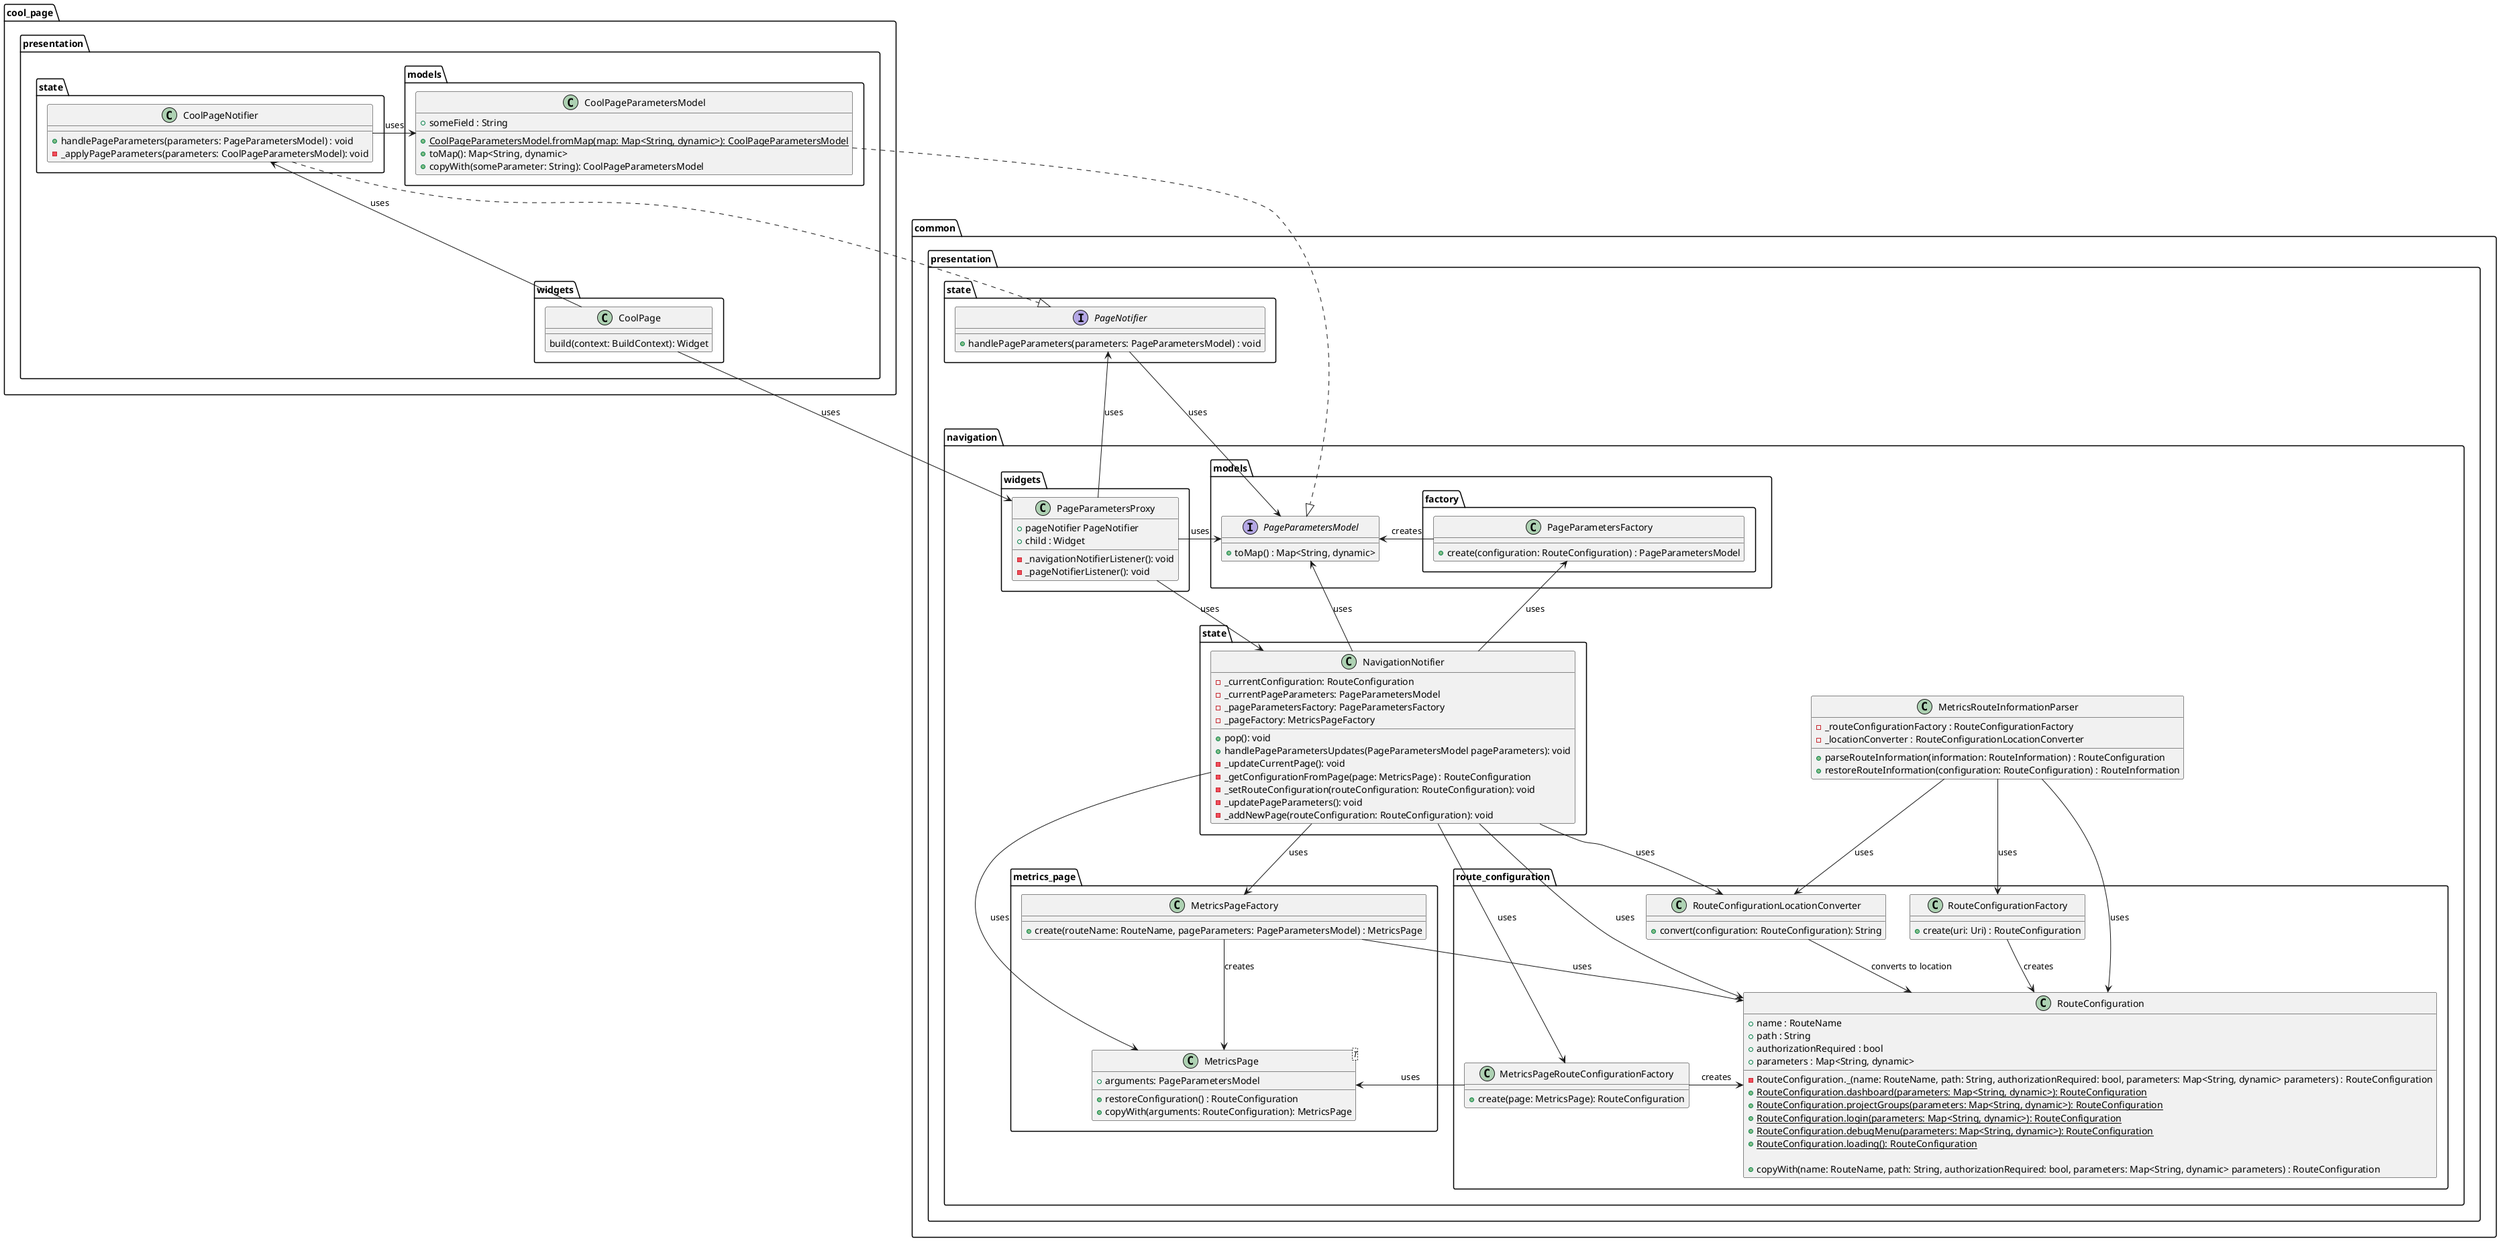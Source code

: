 @startuml deep_links_class_diagram
package common.presentation {
    package navigation {
        class MetricsRouteInformationParser {
            - _routeConfigurationFactory : RouteConfigurationFactory
            - _locationConverter : RouteConfigurationLocationConverter

            + parseRouteInformation(information: RouteInformation) : RouteConfiguration
            + restoreRouteInformation(configuration: RouteConfiguration) : RouteInformation
        }

        package metrics_page {
            class MetricsPage<T> {
                + arguments: PageParametersModel

                + restoreConfiguration() : RouteConfiguration
                + copyWith(arguments: RouteConfiguration): MetricsPage
            }

            class MetricsPageFactory {
                + create(routeName: RouteName, pageParameters: PageParametersModel) : MetricsPage
            }
        }

        package route_configuration {
            class RouteConfiguration {
                + name : RouteName
                + path : String
                + authorizationRequired : bool
                + parameters : Map<String, dynamic>

                - RouteConfiguration._(name: RouteName, path: String, authorizationRequired: bool, parameters: Map<String, dynamic> parameters) : RouteConfiguration
                + {static} RouteConfiguration.dashboard(parameters: Map<String, dynamic>): RouteConfiguration
                + {static} RouteConfiguration.projectGroups(parameters: Map<String, dynamic>): RouteConfiguration
                + {static} RouteConfiguration.login(parameters: Map<String, dynamic>): RouteConfiguration
                + {static} RouteConfiguration.debugMenu(parameters: Map<String, dynamic>): RouteConfiguration
                + {static} RouteConfiguration.loading(): RouteConfiguration

                + copyWith(name: RouteName, path: String, authorizationRequired: bool, parameters: Map<String, dynamic> parameters) : RouteConfiguration
            }

            class RouteConfigurationFactory {
                + create(uri: Uri) : RouteConfiguration
            }

            class RouteConfigurationLocationConverter {
                + convert(configuration: RouteConfiguration): String
            }

            class MetricsPageRouteConfigurationFactory {
                + create(page: MetricsPage): RouteConfiguration
            }
        }

        package state {
            class NavigationNotifier {
                - _currentConfiguration: RouteConfiguration
                - _currentPageParameters: PageParametersModel
                - _pageParametersFactory: PageParametersFactory
                - _pageFactory: MetricsPageFactory

                + pop(): void
                + handlePageParametersUpdates(PageParametersModel pageParameters): void
                - _updateCurrentPage(): void
                - _getConfigurationFromPage(page: MetricsPage) : RouteConfiguration
                - _setRouteConfiguration(routeConfiguration: RouteConfiguration): void
                - _updatePageParameters(): void
                - _addNewPage(routeConfiguration: RouteConfiguration): void
            }
        }

        package models {
            interface PageParametersModel {
                + toMap() : Map<String, dynamic>
            }

            package factory as page_parameters_factory {
                class PageParametersFactory {
                    + create(configuration: RouteConfiguration) : PageParametersModel
                }
            }
        }

        package widgets {
            class PageParametersProxy {
                + pageNotifier PageNotifier
                + child : Widget

                - _navigationNotifierListener(): void
                - _pageNotifierListener(): void
            }
        }
    }

    package state as common_state {
        interface PageNotifier {
            + handlePageParameters(parameters: PageParametersModel) : void
        }

    }
}

package cool_page.presentation {
    package models as cool_page_models {
        class CoolPageParametersModel {
            + someField : String

            + {static} CoolPageParametersModel.fromMap(map: Map<String, dynamic>): CoolPageParametersModel
            + toMap(): Map<String, dynamic>
            + copyWith(someParameter: String): CoolPageParametersModel
        }
    }

   package state as cool_page_state {
       class CoolPageNotifier {
           + handlePageParameters(parameters: PageParametersModel) : void
           - _applyPageParameters(parameters: CoolPageParametersModel): void
       }
   }

   package widgets as cool_page_widgets {
       class CoolPage {
           build(context: BuildContext): Widget
       }
   }
}

PageParametersProxy -up-> PageNotifier : uses
PageParametersProxy --> NavigationNotifier : uses
PageParametersProxy -right-> PageParametersModel : uses

PageNotifier --> PageParametersModel : uses

MetricsPageFactory --> MetricsPage : creates
MetricsPageFactory --> RouteConfiguration : uses

RouteConfigurationFactory --> RouteConfiguration : creates

MetricsRouteInformationParser --> RouteConfiguration : uses
MetricsRouteInformationParser --> RouteConfigurationLocationConverter : uses
MetricsRouteInformationParser --> RouteConfigurationFactory : uses

RouteConfigurationLocationConverter --> RouteConfiguration : converts to location

NavigationNotifier --> RouteConfigurationLocationConverter : uses
NavigationNotifier --> RouteConfiguration : uses
NavigationNotifier --> MetricsPageFactory : uses
NavigationNotifier --> MetricsPage : uses
NavigationNotifier -up-> PageParametersModel : uses
NavigationNotifier --> PageParametersFactory : uses
NavigationNotifier --> MetricsPageRouteConfigurationFactory : uses

MetricsPageRouteConfigurationFactory -right-> RouteConfiguration : creates
MetricsPageRouteConfigurationFactory --> MetricsPage : uses

PageParametersFactory -left-> PageParametersModel : creates

CoolPageParametersModel ..|> PageParametersModel

CoolPageNotifier ..|> PageNotifier
CoolPageNotifier -left-> CoolPageParametersModel : uses

CoolPage -up-> CoolPageNotifier : uses
CoolPage --> PageParametersProxy : uses

@enduml
